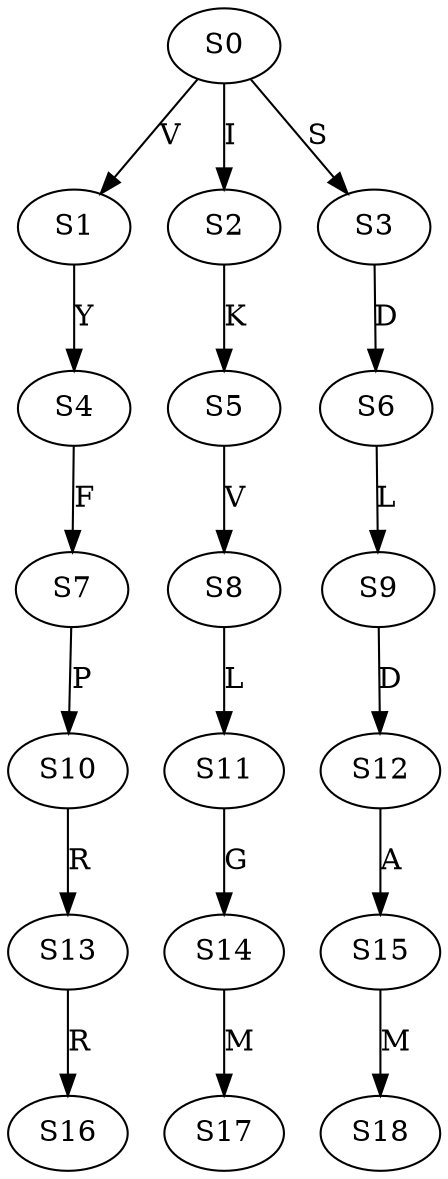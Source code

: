 strict digraph  {
	S0 -> S1 [ label = V ];
	S0 -> S2 [ label = I ];
	S0 -> S3 [ label = S ];
	S1 -> S4 [ label = Y ];
	S2 -> S5 [ label = K ];
	S3 -> S6 [ label = D ];
	S4 -> S7 [ label = F ];
	S5 -> S8 [ label = V ];
	S6 -> S9 [ label = L ];
	S7 -> S10 [ label = P ];
	S8 -> S11 [ label = L ];
	S9 -> S12 [ label = D ];
	S10 -> S13 [ label = R ];
	S11 -> S14 [ label = G ];
	S12 -> S15 [ label = A ];
	S13 -> S16 [ label = R ];
	S14 -> S17 [ label = M ];
	S15 -> S18 [ label = M ];
}
